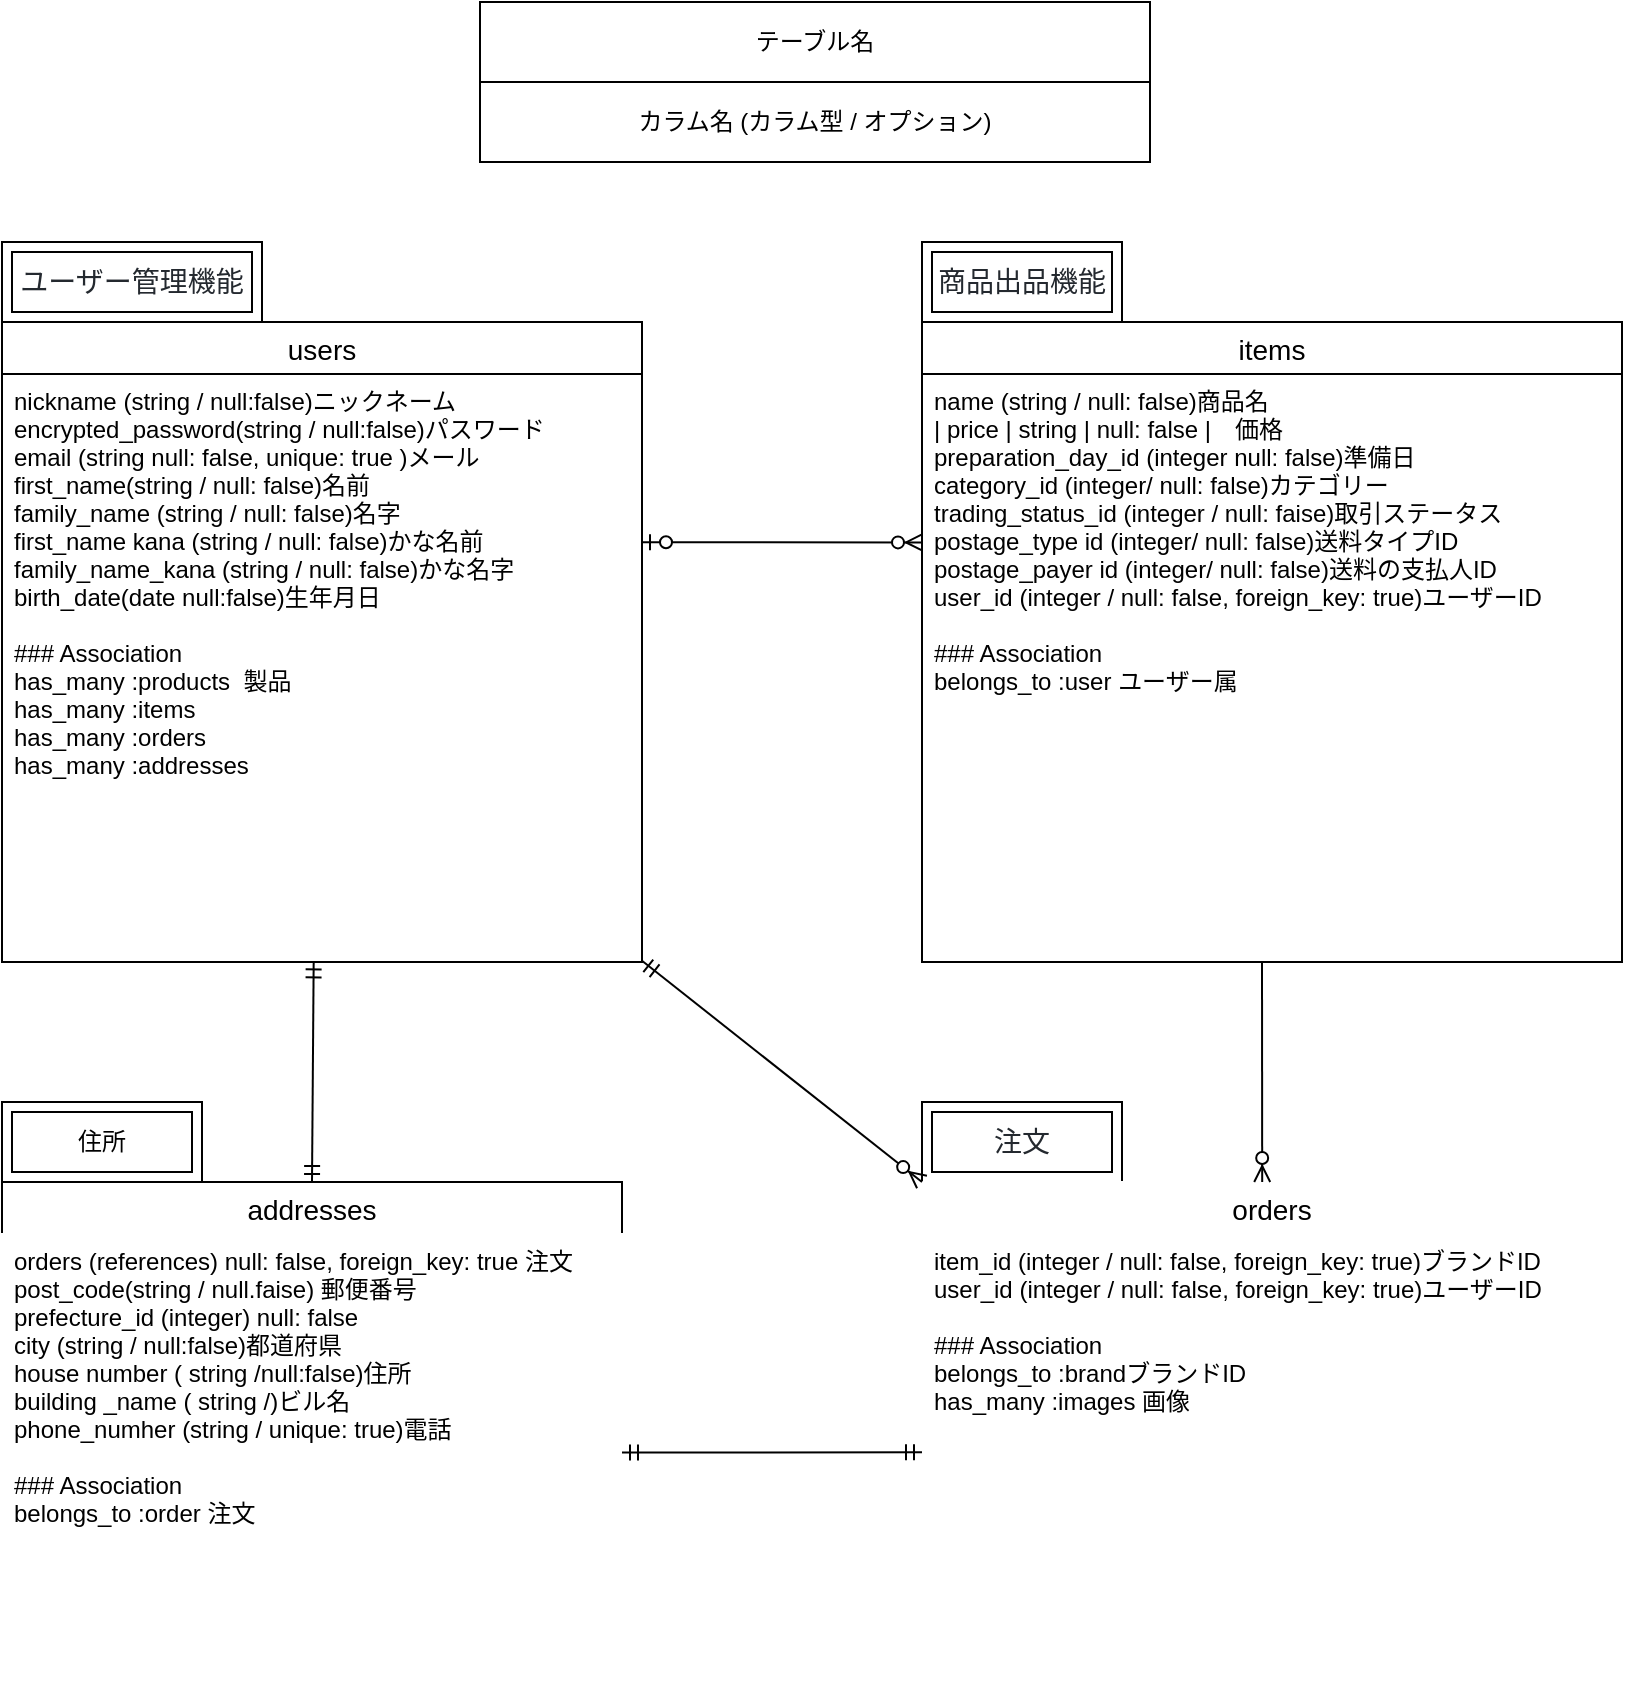 <mxfile>
    <diagram id="it9y30fzY-0y0SebkajC" name="ページ1">
        <mxGraphModel dx="1104" dy="167" grid="1" gridSize="10" guides="1" tooltips="1" connect="1" arrows="1" fold="1" page="1" pageScale="1" pageWidth="827" pageHeight="1169" background="none" math="0" shadow="0">
            <root>
                <mxCell id="0"/>
                <mxCell id="1" parent="0"/>
                <mxCell id="2" value="users" style="swimlane;fontStyle=0;childLayout=stackLayout;horizontal=1;startSize=26;horizontalStack=0;resizeParent=1;resizeParentMax=0;resizeLast=0;collapsible=1;marginBottom=0;align=center;fontSize=14;" parent="1" vertex="1">
                    <mxGeometry x="-820" y="160" width="320" height="320" as="geometry"/>
                </mxCell>
                <mxCell id="3" value="nickname (string / null:false)ニックネーム&#10;encrypted_pa​​ssword(string / null:false)パスワード&#10;email (string null: false, unique: true )メール&#10;first_name(string / null: false)名前&#10;family_name (string / null: false)名字&#10;first_name kana (string / null: false)かな名前&#10;family_name_kana (string / null: false)かな名字&#10;birth_date(date null:false)生年月日&#10;&#10;### Association&#10;has_many :products  製品&#10;has_many :items&#10;has_many :orders&#10;has_many :addresses&#10;" style="text;strokeColor=none;fillColor=none;spacingLeft=4;spacingRight=4;overflow=hidden;rotatable=0;points=[[0,0.5],[1,0.5]];portConstraint=eastwest;fontSize=12;labelBackgroundColor=none;fontColor=default;" parent="2" vertex="1">
                    <mxGeometry y="26" width="320" height="294" as="geometry"/>
                </mxCell>
                <mxCell id="11" value="items" style="swimlane;fontStyle=0;childLayout=stackLayout;horizontal=1;startSize=26;horizontalStack=0;resizeParent=1;resizeParentMax=0;resizeLast=0;collapsible=1;marginBottom=0;align=center;fontSize=14;" parent="1" vertex="1">
                    <mxGeometry x="-360" y="160" width="350" height="320" as="geometry"/>
                </mxCell>
                <mxCell id="12" value="name (string / null: false)商品名&#10;| price         | string     | null: false                    |　価格&#10;preparation_day_id (integer null: false)準備日&#10;category_id (integer/ null: false)カテゴリー&#10;trading_status_id (integer / null: faise)取引ステータス&#10;postage_type id (integer/ null: false)送料タイプID&#10;postage_payer id (integer/ null: false)送料の支払人ID&#10;user_id (integer / null: false, foreign_key: true)ユーザーID&#10;&#10;### Association&#10;belongs_to :user ユーザー属" style="text;strokeColor=none;fillColor=none;spacingLeft=4;spacingRight=4;overflow=hidden;rotatable=0;points=[[0,0.5],[1,0.5]];portConstraint=eastwest;fontSize=12;" parent="11" vertex="1">
                    <mxGeometry y="26" width="350" height="294" as="geometry"/>
                </mxCell>
                <mxCell id="42" value="" style="fontSize=12;html=1;endArrow=ERzeroToMany;startArrow=ERzeroToOne;exitX=1;exitY=0.286;exitDx=0;exitDy=0;exitPerimeter=0;" edge="1" parent="1" source="3">
                    <mxGeometry width="100" height="100" relative="1" as="geometry">
                        <mxPoint x="-470" y="270" as="sourcePoint"/>
                        <mxPoint x="-360" y="270.21" as="targetPoint"/>
                        <Array as="points">
                            <mxPoint x="-360" y="270.21"/>
                        </Array>
                    </mxGeometry>
                </mxCell>
                <mxCell id="93" value="&lt;span style=&quot;color: rgb(36, 41, 47); font-family: -apple-system, &amp;quot;system-ui&amp;quot;, &amp;quot;Segoe UI&amp;quot;, &amp;quot;Noto Sans&amp;quot;, Helvetica, Arial, sans-serif, &amp;quot;Apple Color Emoji&amp;quot;, &amp;quot;Segoe UI Emoji&amp;quot;; font-size: 14px; text-align: left; background-color: rgb(255, 255, 255);&quot;&gt;ユーザー管理機能&lt;/span&gt;" style="shape=ext;margin=3;double=1;whiteSpace=wrap;html=1;align=center;labelBackgroundColor=none;fontColor=default;" vertex="1" parent="1">
                    <mxGeometry x="-820" y="120" width="130" height="40" as="geometry"/>
                </mxCell>
                <mxCell id="95" value="&lt;span style=&quot;color: rgb(36, 41, 47); font-family: -apple-system, &amp;quot;system-ui&amp;quot;, &amp;quot;Segoe UI&amp;quot;, &amp;quot;Noto Sans&amp;quot;, Helvetica, Arial, sans-serif, &amp;quot;Apple Color Emoji&amp;quot;, &amp;quot;Segoe UI Emoji&amp;quot;; font-size: 14px; text-align: left; background-color: rgb(255, 255, 255);&quot;&gt;商品出品機能&lt;br&gt;&lt;/span&gt;" style="shape=ext;margin=3;double=1;whiteSpace=wrap;html=1;align=center;labelBackgroundColor=none;fontColor=default;" vertex="1" parent="1">
                    <mxGeometry x="-360" y="120" width="100" height="40" as="geometry"/>
                </mxCell>
                <mxCell id="104" value="カラム名 (カラム型 / オプション)" style="whiteSpace=wrap;html=1;align=center;labelBackgroundColor=none;fontColor=default;" vertex="1" parent="1">
                    <mxGeometry x="-581" y="40" width="335" height="40" as="geometry"/>
                </mxCell>
                <mxCell id="105" value="テーブル名" style="whiteSpace=wrap;html=1;align=center;labelBackgroundColor=none;fontColor=default;" vertex="1" parent="1">
                    <mxGeometry x="-581" width="335" height="40" as="geometry"/>
                </mxCell>
                <mxCell id="115" value="&lt;div style=&quot;text-align: left;&quot;&gt;&lt;font face=&quot;-apple-system, system-ui, Segoe UI, Noto Sans, Helvetica, Arial, sans-serif, Apple Color Emoji, Segoe UI Emoji&quot; color=&quot;#24292f&quot;&gt;&lt;span style=&quot;font-size: 14px; background-color: rgb(255, 255, 255);&quot;&gt;注文&lt;/span&gt;&lt;/font&gt;&lt;/div&gt;" style="shape=ext;margin=3;double=1;whiteSpace=wrap;html=1;align=center;labelBackgroundColor=none;fontColor=default;" vertex="1" parent="1">
                    <mxGeometry x="-360" y="550" width="100" height="40" as="geometry"/>
                </mxCell>
                <mxCell id="125" value="addresses" style="swimlane;fontStyle=0;childLayout=stackLayout;horizontal=1;startSize=26;horizontalStack=0;resizeParent=1;resizeParentMax=0;resizeLast=0;collapsible=1;marginBottom=0;align=center;fontSize=14;labelBackgroundColor=none;fontColor=default;" vertex="1" parent="1">
                    <mxGeometry x="-820" y="590" width="310" height="250" as="geometry"/>
                </mxCell>
                <mxCell id="126" value="orders (references) null: false, foreign_key: true 注文&#10;post_code(string / null.faise) 郵便番号&#10;prefecture_id (integer) null: false&#10;city (string / null:false)都道府県&#10;house number ( string /null:false)住所&#10;building _name ( string /)ビル名&#10;phone_numher (string / unique: true)電話&#10;&#10;### Association&#10;belongs_to :order 注文" style="text;strokeColor=#FFFFFF;fillColor=none;spacingLeft=4;spacingRight=4;overflow=hidden;rotatable=0;points=[[0,0.5],[1,0.5]];portConstraint=eastwest;fontSize=12;labelBackgroundColor=none;fontColor=default;" vertex="1" parent="125">
                    <mxGeometry y="26" width="310" height="224" as="geometry"/>
                </mxCell>
                <mxCell id="129" value="住所" style="shape=ext;margin=3;double=1;whiteSpace=wrap;html=1;align=center;labelBackgroundColor=none;fontColor=default;" vertex="1" parent="1">
                    <mxGeometry x="-820" y="550" width="100" height="40" as="geometry"/>
                </mxCell>
                <mxCell id="131" value="" style="fontSize=12;html=1;endArrow=ERmandOne;startArrow=ERmandOne;rounded=1;strokeColor=default;fontColor=default;exitX=0.5;exitY=0;exitDx=0;exitDy=0;entryX=0.487;entryY=0.999;entryDx=0;entryDy=0;entryPerimeter=0;" edge="1" parent="1" source="125" target="3">
                    <mxGeometry width="100" height="100" relative="1" as="geometry">
                        <mxPoint x="-665" y="580" as="sourcePoint"/>
                        <mxPoint x="-665.48" y="479" as="targetPoint"/>
                    </mxGeometry>
                </mxCell>
                <mxCell id="134" value="orders" style="swimlane;fontStyle=0;childLayout=stackLayout;horizontal=1;startSize=26;horizontalStack=0;resizeParent=1;resizeParentMax=0;resizeLast=0;collapsible=1;marginBottom=0;align=center;fontSize=14;labelBackgroundColor=none;strokeColor=#FFFFFF;fontColor=default;" vertex="1" parent="1">
                    <mxGeometry x="-360" y="590" width="350" height="250" as="geometry"/>
                </mxCell>
                <mxCell id="135" value="item_id (integer / null: false, foreign_key: true)ブランドID&#10;user_id (integer / null: false, foreign_key: true)ユーザーID&#10;&#10;### Association&#10;belongs_to :brandブランドID&#10;has_many :images 画像&#10;" style="text;strokeColor=none;fillColor=none;spacingLeft=4;spacingRight=4;overflow=hidden;rotatable=0;points=[[0,0.5],[1,0.5]];portConstraint=eastwest;fontSize=12;labelBackgroundColor=none;fontColor=default;" vertex="1" parent="134">
                    <mxGeometry y="26" width="350" height="224" as="geometry"/>
                </mxCell>
                <mxCell id="140" value="" style="fontSize=12;html=1;endArrow=ERzeroToMany;endFill=1;rounded=1;strokeColor=default;fontColor=default;entryX=0.486;entryY=0;entryDx=0;entryDy=0;entryPerimeter=0;" edge="1" parent="1" target="134">
                    <mxGeometry width="100" height="100" relative="1" as="geometry">
                        <mxPoint x="-190" y="480" as="sourcePoint"/>
                        <mxPoint x="-190" y="530" as="targetPoint"/>
                    </mxGeometry>
                </mxCell>
                <mxCell id="141" value="" style="fontSize=12;html=1;endArrow=ERmandOne;startArrow=ERmandOne;rounded=1;strokeColor=default;fontColor=default;exitX=1;exitY=0.488;exitDx=0;exitDy=0;entryX=0;entryY=0.487;entryDx=0;entryDy=0;entryPerimeter=0;exitPerimeter=0;" edge="1" parent="1" source="126" target="135">
                    <mxGeometry width="100" height="100" relative="1" as="geometry">
                        <mxPoint x="-500" y="730" as="sourcePoint"/>
                        <mxPoint x="-380" y="730" as="targetPoint"/>
                    </mxGeometry>
                </mxCell>
                <mxCell id="143" value="" style="fontSize=12;html=1;endArrow=ERzeroToMany;startArrow=ERmandOne;rounded=1;strokeColor=default;fontColor=default;entryX=0;entryY=0;entryDx=0;entryDy=0;exitX=1;exitY=0.998;exitDx=0;exitDy=0;exitPerimeter=0;" edge="1" parent="1" source="3" target="134">
                    <mxGeometry width="100" height="100" relative="1" as="geometry">
                        <mxPoint x="-510" y="482" as="sourcePoint"/>
                        <mxPoint x="-390" y="470" as="targetPoint"/>
                        <Array as="points">
                            <mxPoint x="-360" y="590"/>
                        </Array>
                    </mxGeometry>
                </mxCell>
            </root>
        </mxGraphModel>
    </diagram>
</mxfile>